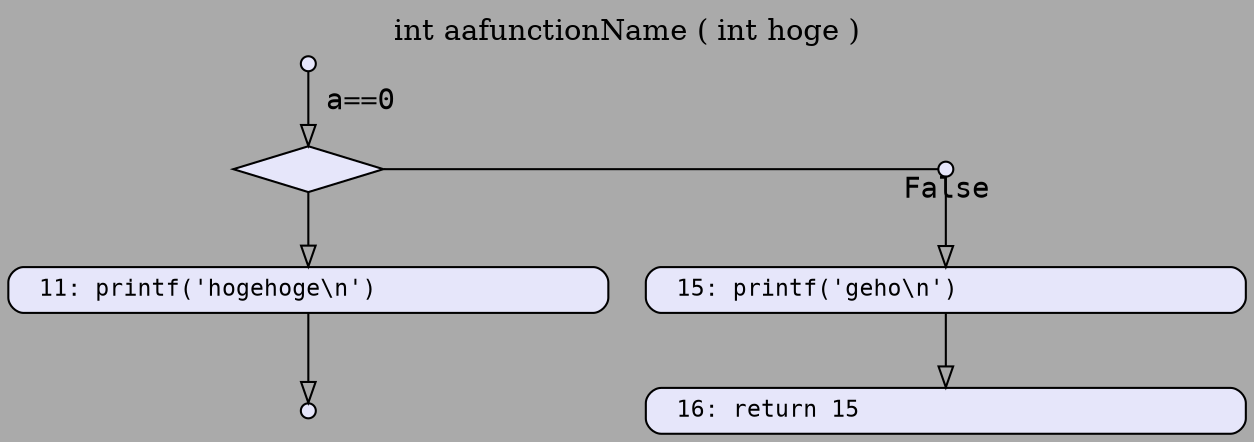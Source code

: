 digraph "int aafunctionName ( int hoge )" {

    label = "int aafunctionName ( int hoge )";
graph [
    bgcolor = "#aaaaaa",
    labelloc = "t",
    splines = "false",
];
edge [
    fillcolor = "#aaaaaa",
    fontcolor = "#000000",
    fontname = "NSimSun",
    fontsize = "14",
];
node [
    color = "#000000",
    fillcolor = "#e6e6fa",
    fixedsize = "true",
    fontcolor = "#000000",
    fontname = "NSimSun",
    fontsize = "11",
    shape = "box",
    style = "filled, rounded",
    width = "3.0",
];



Node_54    [height = "0.1",shape = "point",width = "0.1",label = ""]
Node_55    [height = "0.3",shape = "diamond",style = "filled",width = "1",label = ""]
Node_56    [height = "0.3",width = "4",label = " 11: printf('hogehoge\\n')\l"]
Node_60    [height = "0.1",shape = "point",width = "0.1",label = ""]


Node_54 -> Node_55  [ headlabel = " a==0\l", labelangle = "-45", labeldistance = "3.0", labelfloat = "true", weight = "100",];
Node_55 -> Node_56  [ weight = "100",];
Node_56 -> Node_60  [ weight = "100",];



Node_57    [height = "0.1",shape = "point",width = "0.1",label = ""]
Node_58    [height = "0.3",width = "4",label = " 15: printf('geho\\n')\l"]
Node_59    [height = "0.3",width = "4",label = " 16: return 15\l"]


Node_55 -> Node_57  [ dir = "none", headlabel = " False\l", labelangle = "90", labeldistance = "1", labelfloat = "true",];
{rank = same; Node_55; Node_57}
Node_57 -> Node_58  [ weight = "100",];
Node_58 -> Node_59  [ weight = "100",];
}
 